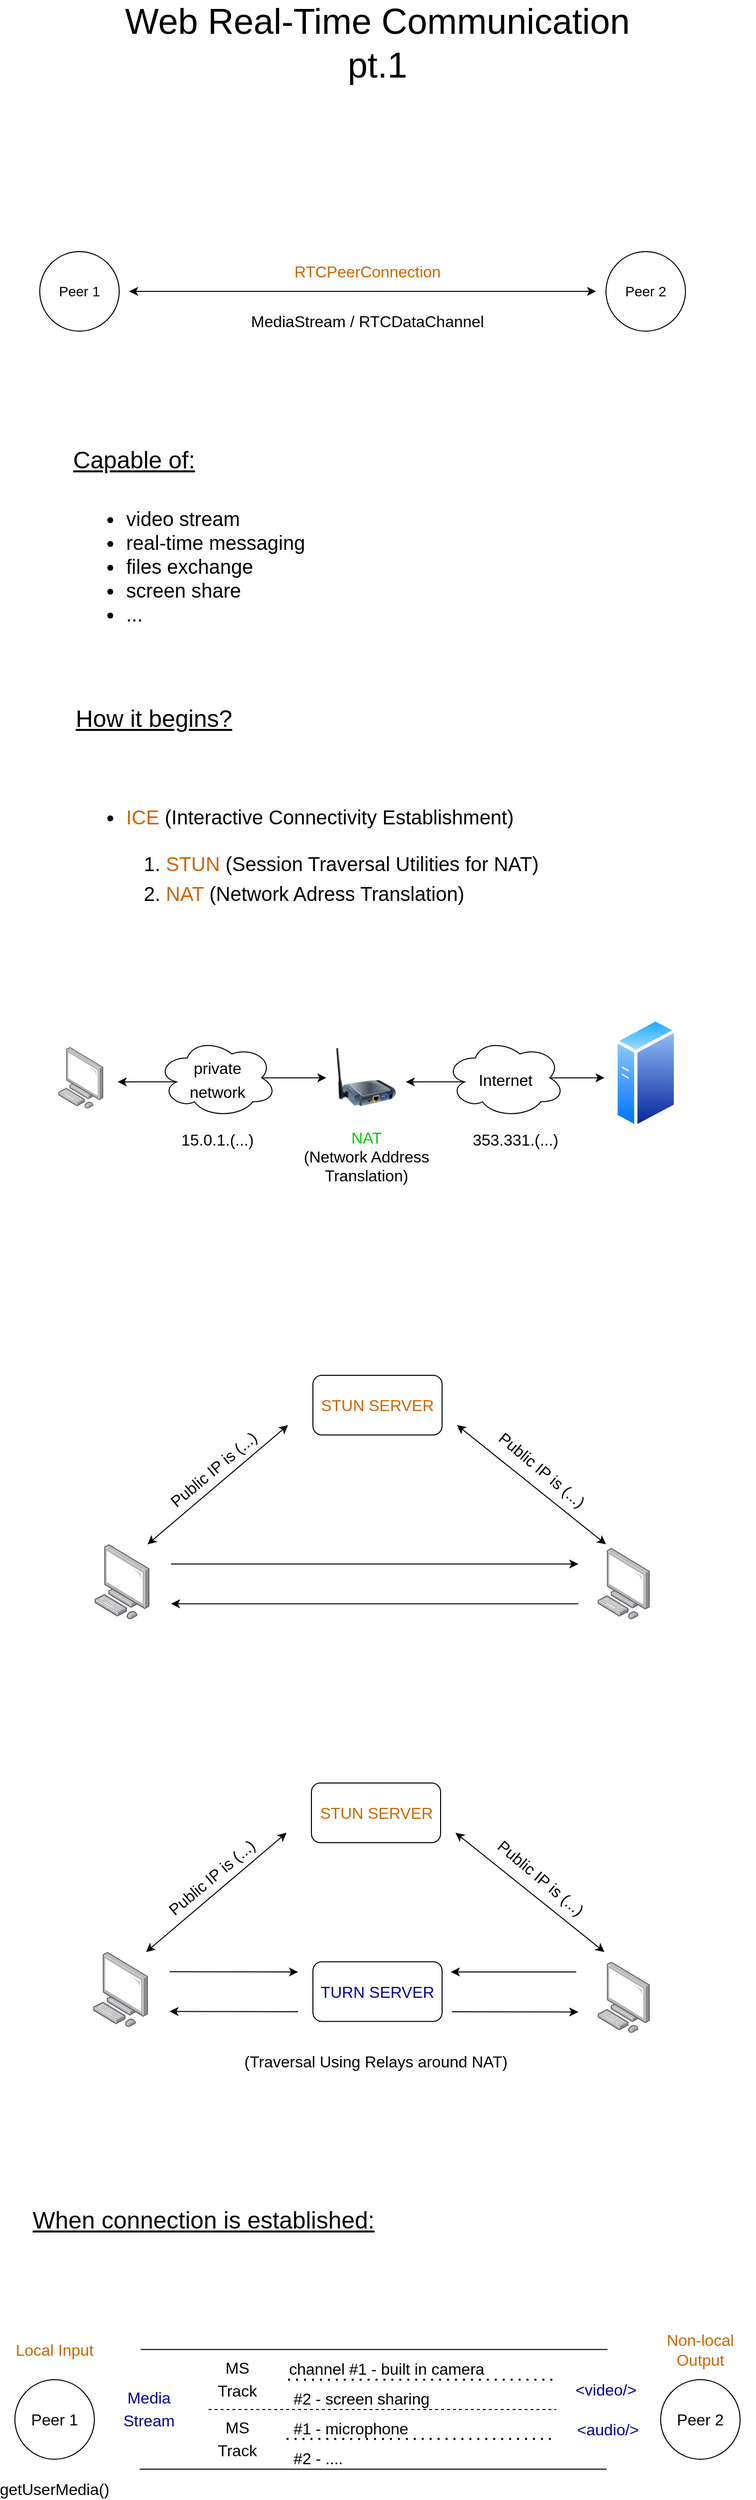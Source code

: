 <mxfile version="13.10.9" type="device"><diagram id="9jZDrDknkfCuQn5d_b0c" name="Page-1"><mxGraphModel dx="1167" dy="603" grid="1" gridSize="10" guides="1" tooltips="1" connect="1" arrows="1" fold="1" page="1" pageScale="1" pageWidth="2339" pageHeight="3300" math="0" shadow="0"><root><mxCell id="0"/><mxCell id="1" parent="0"/><mxCell id="KJbif7I7iEUIs-hIUZG9-2" value="&lt;font style=&quot;font-size: 36px&quot;&gt;Web Real-Time Communication&lt;br&gt;pt.1&lt;br&gt;&lt;/font&gt;" style="text;html=1;strokeColor=none;fillColor=none;align=center;verticalAlign=middle;whiteSpace=wrap;rounded=0;movable=0;resizable=0;rotatable=0;deletable=0;editable=0;connectable=0;" vertex="1" parent="1"><mxGeometry x="530" y="80" width="540" height="20" as="geometry"/></mxCell><mxCell id="KJbif7I7iEUIs-hIUZG9-3" value="Peer 1" style="ellipse;whiteSpace=wrap;html=1;aspect=fixed;fontSize=14;movable=0;resizable=0;rotatable=0;deletable=0;editable=0;connectable=0;" vertex="1" parent="1"><mxGeometry x="460" y="300" width="80" height="80" as="geometry"/></mxCell><mxCell id="KJbif7I7iEUIs-hIUZG9-4" value="Peer 2" style="ellipse;whiteSpace=wrap;html=1;aspect=fixed;fontSize=14;movable=0;resizable=0;rotatable=0;deletable=0;editable=0;connectable=0;" vertex="1" parent="1"><mxGeometry x="1030" y="300" width="80" height="80" as="geometry"/></mxCell><mxCell id="KJbif7I7iEUIs-hIUZG9-6" value="" style="endArrow=classic;startArrow=classic;html=1;fontSize=14;movable=0;resizable=0;rotatable=0;deletable=0;editable=0;connectable=0;" edge="1" parent="1"><mxGeometry width="50" height="50" relative="1" as="geometry"><mxPoint x="550" y="340" as="sourcePoint"/><mxPoint x="1020" y="340" as="targetPoint"/></mxGeometry></mxCell><mxCell id="KJbif7I7iEUIs-hIUZG9-7" value="&lt;font color=&quot;#cc6600&quot;&gt;RTCPeerConnection&lt;/font&gt;" style="text;html=1;strokeColor=none;fillColor=none;align=center;verticalAlign=middle;whiteSpace=wrap;rounded=0;fontSize=16;movable=0;resizable=0;rotatable=0;deletable=0;editable=0;connectable=0;" vertex="1" parent="1"><mxGeometry x="770" y="310" width="40" height="20" as="geometry"/></mxCell><mxCell id="KJbif7I7iEUIs-hIUZG9-8" value="MediaStream / RTCDataChannel" style="text;html=1;strokeColor=none;fillColor=none;align=center;verticalAlign=middle;whiteSpace=wrap;rounded=0;fontSize=16;movable=0;resizable=0;rotatable=0;deletable=0;editable=0;connectable=0;" vertex="1" parent="1"><mxGeometry x="665" y="360" width="250" height="20" as="geometry"/></mxCell><mxCell id="KJbif7I7iEUIs-hIUZG9-9" value="&lt;u&gt;Capable of:&lt;/u&gt;" style="text;html=1;strokeColor=none;fillColor=none;align=center;verticalAlign=middle;whiteSpace=wrap;rounded=0;fontSize=24;movable=0;resizable=0;rotatable=0;deletable=0;editable=0;connectable=0;" vertex="1" parent="1"><mxGeometry x="470" y="500" width="170" height="20" as="geometry"/></mxCell><mxCell id="KJbif7I7iEUIs-hIUZG9-10" value="&lt;ul&gt;&lt;li&gt;video stream&lt;/li&gt;&lt;li&gt;real-time messaging&amp;nbsp;&lt;/li&gt;&lt;li&gt;files exchange&amp;nbsp;&lt;/li&gt;&lt;li&gt;screen share&amp;nbsp;&lt;/li&gt;&lt;li&gt;...&lt;/li&gt;&lt;/ul&gt;" style="text;html=1;strokeColor=none;fillColor=none;align=left;verticalAlign=top;whiteSpace=wrap;rounded=0;fontSize=20;movable=0;resizable=0;rotatable=0;deletable=0;editable=0;connectable=0;" vertex="1" parent="1"><mxGeometry x="505" y="530" width="550" height="180" as="geometry"/></mxCell><mxCell id="KJbif7I7iEUIs-hIUZG9-14" value="&lt;u&gt;How it begins?&lt;/u&gt;" style="text;html=1;strokeColor=none;fillColor=none;align=center;verticalAlign=middle;whiteSpace=wrap;rounded=0;fontSize=24;movable=0;resizable=0;rotatable=0;deletable=0;editable=0;connectable=0;" vertex="1" parent="1"><mxGeometry x="490" y="760" width="170" height="20" as="geometry"/></mxCell><mxCell id="KJbif7I7iEUIs-hIUZG9-15" value="" style="points=[];aspect=fixed;html=1;align=center;shadow=0;dashed=0;image;image=img/lib/allied_telesis/computer_and_terminals/Personal_Computer.svg;fontSize=20;movable=0;resizable=0;rotatable=0;deletable=0;editable=0;connectable=0;" vertex="1" parent="1"><mxGeometry x="478.5" y="1100" width="45.6" height="61.8" as="geometry"/></mxCell><mxCell id="KJbif7I7iEUIs-hIUZG9-16" value="" style="image;html=1;image=img/lib/clip_art/networking/Print_Server_Wireless_128x128.png;fontSize=20;align=left;movable=0;resizable=0;rotatable=0;deletable=0;editable=0;connectable=0;" vertex="1" parent="1"><mxGeometry x="758.5" y="1100" width="60" height="60" as="geometry"/></mxCell><mxCell id="KJbif7I7iEUIs-hIUZG9-17" value="" style="aspect=fixed;perimeter=ellipsePerimeter;html=1;align=center;shadow=0;dashed=0;spacingTop=3;image;image=img/lib/active_directory/generic_server.svg;fontSize=20;movable=0;resizable=0;rotatable=0;deletable=0;editable=0;connectable=0;" vertex="1" parent="1"><mxGeometry x="1038.5" y="1070" width="63" height="112.5" as="geometry"/></mxCell><mxCell id="KJbif7I7iEUIs-hIUZG9-20" style="edgeStyle=orthogonalEdgeStyle;rounded=0;orthogonalLoop=1;jettySize=auto;html=1;exitX=0.16;exitY=0.55;exitDx=0;exitDy=0;exitPerimeter=0;fontSize=20;movable=0;resizable=0;rotatable=0;deletable=0;editable=0;connectable=0;" edge="1" parent="1" source="KJbif7I7iEUIs-hIUZG9-18"><mxGeometry relative="1" as="geometry"><mxPoint x="538.5" y="1134.966" as="targetPoint"/></mxGeometry></mxCell><mxCell id="KJbif7I7iEUIs-hIUZG9-21" style="edgeStyle=orthogonalEdgeStyle;rounded=0;orthogonalLoop=1;jettySize=auto;html=1;exitX=0.875;exitY=0.5;exitDx=0;exitDy=0;exitPerimeter=0;fontSize=20;movable=0;resizable=0;rotatable=0;deletable=0;editable=0;connectable=0;" edge="1" parent="1" source="KJbif7I7iEUIs-hIUZG9-18"><mxGeometry relative="1" as="geometry"><mxPoint x="748.5" y="1130.828" as="targetPoint"/></mxGeometry></mxCell><mxCell id="KJbif7I7iEUIs-hIUZG9-18" value="&lt;font style=&quot;font-size: 16px&quot;&gt;private&lt;br&gt;network&lt;br&gt;&lt;/font&gt;" style="ellipse;shape=cloud;whiteSpace=wrap;html=1;fontSize=20;align=center;movable=0;resizable=0;rotatable=0;deletable=0;editable=0;connectable=0;" vertex="1" parent="1"><mxGeometry x="578.5" y="1090.9" width="120" height="80" as="geometry"/></mxCell><mxCell id="KJbif7I7iEUIs-hIUZG9-22" style="edgeStyle=orthogonalEdgeStyle;rounded=0;orthogonalLoop=1;jettySize=auto;html=1;exitX=0.16;exitY=0.55;exitDx=0;exitDy=0;exitPerimeter=0;fontSize=20;movable=0;resizable=0;rotatable=0;deletable=0;editable=0;connectable=0;" edge="1" parent="1" source="KJbif7I7iEUIs-hIUZG9-19"><mxGeometry relative="1" as="geometry"><mxPoint x="828.5" y="1134.966" as="targetPoint"/></mxGeometry></mxCell><mxCell id="KJbif7I7iEUIs-hIUZG9-23" style="edgeStyle=orthogonalEdgeStyle;rounded=0;orthogonalLoop=1;jettySize=auto;html=1;exitX=0.875;exitY=0.5;exitDx=0;exitDy=0;exitPerimeter=0;fontSize=20;movable=0;resizable=0;rotatable=0;deletable=0;editable=0;connectable=0;" edge="1" parent="1" source="KJbif7I7iEUIs-hIUZG9-19"><mxGeometry relative="1" as="geometry"><mxPoint x="1028.5" y="1130.828" as="targetPoint"/></mxGeometry></mxCell><mxCell id="KJbif7I7iEUIs-hIUZG9-19" value="&lt;font style=&quot;font-size: 16px&quot;&gt;Internet&lt;/font&gt;" style="ellipse;shape=cloud;whiteSpace=wrap;html=1;fontSize=20;align=center;movable=0;resizable=0;rotatable=0;deletable=0;editable=0;connectable=0;" vertex="1" parent="1"><mxGeometry x="868.5" y="1090.9" width="120" height="80" as="geometry"/></mxCell><mxCell id="KJbif7I7iEUIs-hIUZG9-28" value="&lt;font color=&quot;#00cc00&quot;&gt;NAT&lt;/font&gt;&lt;br style=&quot;font-size: 16px&quot;&gt;(Network Address Translation)" style="text;html=1;strokeColor=none;fillColor=none;align=center;verticalAlign=middle;whiteSpace=wrap;rounded=0;fontSize=16;movable=0;resizable=0;rotatable=0;deletable=0;editable=0;connectable=0;" vertex="1" parent="1"><mxGeometry x="688.5" y="1150" width="200" height="119.1" as="geometry"/></mxCell><mxCell id="KJbif7I7iEUIs-hIUZG9-29" value="&lt;ul&gt;&lt;li&gt;&lt;font color=&quot;#cc6600&quot;&gt;ICE&lt;/font&gt; (Interactive Connectivity Establishment)&lt;/li&gt;&lt;/ul&gt;&lt;blockquote style=&quot;margin: 0 0 0 40px ; border: none ; padding: 0px&quot;&gt;&lt;ol style=&quot;line-height: 150%&quot;&gt;&lt;li&gt;&lt;font color=&quot;#cc6600&quot; style=&quot;color: rgb(204 , 102 , 0)&quot;&gt;STUN&lt;/font&gt;&lt;span style=&quot;color: rgb(204 , 102 , 0)&quot;&gt; &lt;/span&gt;(Session Traversal Utilities for NAT)&lt;br&gt;&lt;/li&gt;&lt;li&gt;&lt;font color=&quot;#cc6600&quot;&gt;NAT&lt;/font&gt;&lt;span&gt; (Network Adress Translation)&lt;/span&gt;&lt;/li&gt;&lt;/ol&gt;&lt;/blockquote&gt;" style="text;html=1;strokeColor=none;fillColor=none;align=left;verticalAlign=top;whiteSpace=wrap;rounded=0;fontSize=20;movable=0;resizable=0;rotatable=0;deletable=0;editable=0;connectable=0;" vertex="1" parent="1"><mxGeometry x="505" y="830" width="550" height="110" as="geometry"/></mxCell><mxCell id="KJbif7I7iEUIs-hIUZG9-33" value="&lt;font color=&quot;#000000&quot;&gt;15.0.1.(...)&lt;/font&gt;" style="text;html=1;strokeColor=none;fillColor=none;align=center;verticalAlign=middle;whiteSpace=wrap;rounded=0;fontSize=16;fontColor=#CC6600;movable=0;resizable=0;rotatable=0;deletable=0;editable=0;connectable=0;" vertex="1" parent="1"><mxGeometry x="588.5" y="1182.5" width="100" height="20" as="geometry"/></mxCell><mxCell id="KJbif7I7iEUIs-hIUZG9-34" value="&lt;font color=&quot;#000000&quot;&gt;353.331.(...)&lt;/font&gt;" style="text;html=1;strokeColor=none;fillColor=none;align=center;verticalAlign=middle;whiteSpace=wrap;rounded=0;fontSize=16;fontColor=#CC6600;movable=0;resizable=0;rotatable=0;deletable=0;editable=0;connectable=0;" vertex="1" parent="1"><mxGeometry x="888.5" y="1182.5" width="100" height="20" as="geometry"/></mxCell><mxCell id="KJbif7I7iEUIs-hIUZG9-35" value="" style="points=[];aspect=fixed;html=1;align=center;shadow=0;dashed=0;image;image=img/lib/allied_telesis/computer_and_terminals/Personal_Computer.svg;fontSize=20;movable=0;resizable=0;rotatable=0;deletable=0;editable=0;connectable=0;" vertex="1" parent="1"><mxGeometry x="515.05" y="1600" width="55.6" height="75.35" as="geometry"/></mxCell><mxCell id="KJbif7I7iEUIs-hIUZG9-36" value="" style="points=[];aspect=fixed;html=1;align=center;shadow=0;dashed=0;image;image=img/lib/allied_telesis/computer_and_terminals/Personal_Computer.svg;fontSize=20;movable=0;resizable=0;rotatable=0;deletable=0;editable=0;connectable=0;" vertex="1" parent="1"><mxGeometry x="1021.5" y="1603.79" width="52.8" height="71.56" as="geometry"/></mxCell><mxCell id="KJbif7I7iEUIs-hIUZG9-37" value="" style="endArrow=classic;html=1;fontSize=16;fontColor=#CC6600;movable=0;resizable=0;rotatable=0;deletable=0;editable=0;connectable=0;" edge="1" parent="1"><mxGeometry width="50" height="50" relative="1" as="geometry"><mxPoint x="592.15" y="1619.76" as="sourcePoint"/><mxPoint x="1002.15" y="1619.76" as="targetPoint"/></mxGeometry></mxCell><mxCell id="KJbif7I7iEUIs-hIUZG9-38" value="" style="endArrow=classic;html=1;fontSize=16;fontColor=#CC6600;movable=0;resizable=0;rotatable=0;deletable=0;editable=0;connectable=0;" edge="1" parent="1"><mxGeometry width="50" height="50" relative="1" as="geometry"><mxPoint x="1002.15" y="1659.76" as="sourcePoint"/><mxPoint x="592.15" y="1659.76" as="targetPoint"/></mxGeometry></mxCell><mxCell id="KJbif7I7iEUIs-hIUZG9-39" value="" style="endArrow=classic;startArrow=classic;html=1;fontSize=16;fontColor=#CC6600;movable=0;resizable=0;rotatable=0;deletable=0;editable=0;connectable=0;" edge="1" parent="1"><mxGeometry width="50" height="50" relative="1" as="geometry"><mxPoint x="568.5" y="1600" as="sourcePoint"/><mxPoint x="710" y="1480" as="targetPoint"/></mxGeometry></mxCell><mxCell id="KJbif7I7iEUIs-hIUZG9-40" value="STUN SERVER" style="rounded=1;whiteSpace=wrap;html=1;fontSize=16;fontColor=#CC6600;align=center;movable=0;resizable=0;rotatable=0;deletable=0;editable=0;connectable=0;" vertex="1" parent="1"><mxGeometry x="735" y="1430" width="130" height="60" as="geometry"/></mxCell><mxCell id="KJbif7I7iEUIs-hIUZG9-42" value="" style="endArrow=classic;startArrow=classic;html=1;fontSize=16;fontColor=#CC6600;movable=0;resizable=0;rotatable=0;deletable=0;editable=0;connectable=0;" edge="1" parent="1"><mxGeometry width="50" height="50" relative="1" as="geometry"><mxPoint x="1030" y="1600" as="sourcePoint"/><mxPoint x="880" y="1480" as="targetPoint"/></mxGeometry></mxCell><mxCell id="KJbif7I7iEUIs-hIUZG9-44" value="&lt;font color=&quot;#000000&quot;&gt;Public IP is (...)&lt;/font&gt;" style="text;html=1;strokeColor=none;fillColor=none;align=center;verticalAlign=middle;whiteSpace=wrap;rounded=0;fontSize=16;fontColor=#CC6600;rotation=-40;movable=0;resizable=0;rotatable=0;deletable=0;editable=0;connectable=0;" vertex="1" parent="1"><mxGeometry x="578.5" y="1514.72" width="111.5" height="20" as="geometry"/></mxCell><mxCell id="KJbif7I7iEUIs-hIUZG9-45" value="&lt;font color=&quot;#000000&quot;&gt;Public IP is (...)&lt;/font&gt;" style="text;html=1;strokeColor=none;fillColor=none;align=center;verticalAlign=middle;whiteSpace=wrap;rounded=0;fontSize=16;fontColor=#CC6600;rotation=40;movable=0;resizable=0;rotatable=0;deletable=0;editable=0;connectable=0;" vertex="1" parent="1"><mxGeometry x="910" y="1514.72" width="111.5" height="20" as="geometry"/></mxCell><mxCell id="KJbif7I7iEUIs-hIUZG9-47" value="" style="points=[];aspect=fixed;html=1;align=center;shadow=0;dashed=0;image;image=img/lib/allied_telesis/computer_and_terminals/Personal_Computer.svg;fontSize=20;movable=0;resizable=0;rotatable=0;deletable=0;editable=0;connectable=0;" vertex="1" parent="1"><mxGeometry x="513.55" y="2010" width="55.6" height="75.35" as="geometry"/></mxCell><mxCell id="KJbif7I7iEUIs-hIUZG9-48" value="" style="points=[];aspect=fixed;html=1;align=center;shadow=0;dashed=0;image;image=img/lib/allied_telesis/computer_and_terminals/Personal_Computer.svg;fontSize=20;movable=0;resizable=0;rotatable=0;deletable=0;editable=0;connectable=0;" vertex="1" parent="1"><mxGeometry x="1021.5" y="2019.76" width="52.8" height="71.56" as="geometry"/></mxCell><mxCell id="KJbif7I7iEUIs-hIUZG9-49" value="" style="endArrow=classic;html=1;fontSize=16;fontColor=#CC6600;movable=0;resizable=0;rotatable=0;deletable=0;editable=0;connectable=0;" edge="1" parent="1"><mxGeometry width="50" height="50" relative="1" as="geometry"><mxPoint x="590.65" y="2029.76" as="sourcePoint"/><mxPoint x="720" y="2030" as="targetPoint"/></mxGeometry></mxCell><mxCell id="KJbif7I7iEUIs-hIUZG9-50" value="" style="endArrow=classic;html=1;fontSize=16;fontColor=#CC6600;movable=0;resizable=0;rotatable=0;deletable=0;editable=0;connectable=0;" edge="1" parent="1"><mxGeometry width="50" height="50" relative="1" as="geometry"><mxPoint x="720" y="2070" as="sourcePoint"/><mxPoint x="590.65" y="2069.76" as="targetPoint"/></mxGeometry></mxCell><mxCell id="KJbif7I7iEUIs-hIUZG9-51" value="" style="endArrow=classic;startArrow=classic;html=1;fontSize=16;fontColor=#CC6600;movable=0;resizable=0;rotatable=0;deletable=0;editable=0;connectable=0;" edge="1" parent="1"><mxGeometry width="50" height="50" relative="1" as="geometry"><mxPoint x="567" y="2010" as="sourcePoint"/><mxPoint x="708.5" y="1890" as="targetPoint"/></mxGeometry></mxCell><mxCell id="KJbif7I7iEUIs-hIUZG9-52" value="STUN SERVER" style="rounded=1;whiteSpace=wrap;html=1;fontSize=16;fontColor=#CC6600;align=center;movable=0;resizable=0;rotatable=0;deletable=0;editable=0;connectable=0;" vertex="1" parent="1"><mxGeometry x="733.5" y="1840" width="130" height="60" as="geometry"/></mxCell><mxCell id="KJbif7I7iEUIs-hIUZG9-53" value="" style="endArrow=classic;startArrow=classic;html=1;fontSize=16;fontColor=#CC6600;movable=0;resizable=0;rotatable=0;deletable=0;editable=0;connectable=0;" edge="1" parent="1"><mxGeometry width="50" height="50" relative="1" as="geometry"><mxPoint x="1028.5" y="2010" as="sourcePoint"/><mxPoint x="878.5" y="1890" as="targetPoint"/></mxGeometry></mxCell><mxCell id="KJbif7I7iEUIs-hIUZG9-54" value="&lt;font color=&quot;#000000&quot;&gt;Public IP is (...)&lt;/font&gt;" style="text;html=1;strokeColor=none;fillColor=none;align=center;verticalAlign=middle;whiteSpace=wrap;rounded=0;fontSize=16;fontColor=#CC6600;rotation=-40;movable=0;resizable=0;rotatable=0;deletable=0;editable=0;connectable=0;" vertex="1" parent="1"><mxGeometry x="577" y="1924.72" width="111.5" height="20" as="geometry"/></mxCell><mxCell id="KJbif7I7iEUIs-hIUZG9-55" value="&lt;font color=&quot;#000000&quot;&gt;Public IP is (...)&lt;/font&gt;" style="text;html=1;strokeColor=none;fillColor=none;align=center;verticalAlign=middle;whiteSpace=wrap;rounded=0;fontSize=16;fontColor=#CC6600;rotation=40;movable=0;resizable=0;rotatable=0;deletable=0;editable=0;connectable=0;" vertex="1" parent="1"><mxGeometry x="908.5" y="1924.72" width="111.5" height="20" as="geometry"/></mxCell><mxCell id="KJbif7I7iEUIs-hIUZG9-56" value="&lt;font color=&quot;#000099&quot;&gt;TURN SERVER&lt;/font&gt;" style="rounded=1;whiteSpace=wrap;html=1;fontSize=16;fontColor=#CC6600;align=center;movable=0;resizable=0;rotatable=0;deletable=0;editable=0;connectable=0;" vertex="1" parent="1"><mxGeometry x="735" y="2019.76" width="130" height="60" as="geometry"/></mxCell><mxCell id="KJbif7I7iEUIs-hIUZG9-57" value="" style="endArrow=classic;html=1;fontSize=16;fontColor=#CC6600;movable=0;resizable=0;rotatable=0;deletable=0;editable=0;connectable=0;" edge="1" parent="1"><mxGeometry width="50" height="50" relative="1" as="geometry"><mxPoint x="874.9" y="2070" as="sourcePoint"/><mxPoint x="1002.1" y="2070.24" as="targetPoint"/></mxGeometry></mxCell><mxCell id="KJbif7I7iEUIs-hIUZG9-58" value="" style="endArrow=classic;html=1;fontSize=16;fontColor=#CC6600;movable=0;resizable=0;rotatable=0;deletable=0;editable=0;connectable=0;" edge="1" parent="1"><mxGeometry width="50" height="50" relative="1" as="geometry"><mxPoint x="1000" y="2030" as="sourcePoint"/><mxPoint x="873.82" y="2030.0" as="targetPoint"/></mxGeometry></mxCell><mxCell id="KJbif7I7iEUIs-hIUZG9-59" value="&lt;font&gt;(Traversal Using Relays around NAT)&lt;/font&gt;" style="text;html=1;strokeColor=none;fillColor=none;align=center;verticalAlign=middle;whiteSpace=wrap;rounded=0;fontSize=16;movable=0;resizable=0;rotatable=0;deletable=0;editable=0;connectable=0;" vertex="1" parent="1"><mxGeometry x="642" y="2110" width="313" height="20" as="geometry"/></mxCell><mxCell id="KJbif7I7iEUIs-hIUZG9-60" value="&lt;u&gt;When connection is established:&lt;/u&gt;" style="text;html=1;strokeColor=none;fillColor=none;align=center;verticalAlign=middle;whiteSpace=wrap;rounded=0;fontSize=24;movable=0;resizable=0;rotatable=0;deletable=0;editable=0;connectable=0;" vertex="1" parent="1"><mxGeometry x="440" y="2270" width="370" height="20" as="geometry"/></mxCell><mxCell id="KJbif7I7iEUIs-hIUZG9-62" value="Peer 1" style="ellipse;whiteSpace=wrap;html=1;aspect=fixed;fontSize=16;fontColor=#000000;align=center;movable=0;resizable=0;rotatable=0;deletable=0;editable=0;connectable=0;" vertex="1" parent="1"><mxGeometry x="435" y="2440" width="80" height="80" as="geometry"/></mxCell><mxCell id="KJbif7I7iEUIs-hIUZG9-63" value="getUserMedia()" style="text;html=1;strokeColor=none;fillColor=none;align=center;verticalAlign=middle;whiteSpace=wrap;rounded=0;fontSize=16;fontColor=#000000;movable=0;resizable=0;rotatable=0;deletable=0;editable=0;connectable=0;" vertex="1" parent="1"><mxGeometry x="420" y="2540" width="110" height="20" as="geometry"/></mxCell><mxCell id="KJbif7I7iEUIs-hIUZG9-65" value="Local Input" style="text;html=1;strokeColor=none;fillColor=none;align=center;verticalAlign=middle;whiteSpace=wrap;rounded=0;fontSize=16;fontColor=#CC6600;movable=0;resizable=0;rotatable=0;deletable=0;editable=0;connectable=0;" vertex="1" parent="1"><mxGeometry x="420" y="2400" width="110" height="20" as="geometry"/></mxCell><mxCell id="KJbif7I7iEUIs-hIUZG9-66" value="Peer 2" style="ellipse;whiteSpace=wrap;html=1;aspect=fixed;fontSize=16;fontColor=#000000;align=center;movable=0;resizable=0;rotatable=0;deletable=0;editable=0;connectable=0;" vertex="1" parent="1"><mxGeometry x="1085" y="2440" width="80" height="80" as="geometry"/></mxCell><mxCell id="KJbif7I7iEUIs-hIUZG9-68" value="Non-local&lt;br&gt;Output" style="text;html=1;strokeColor=none;fillColor=none;align=center;verticalAlign=middle;whiteSpace=wrap;rounded=0;fontSize=16;fontColor=#CC6600;movable=0;resizable=0;rotatable=0;deletable=0;editable=0;connectable=0;" vertex="1" parent="1"><mxGeometry x="1070" y="2400" width="110" height="20" as="geometry"/></mxCell><mxCell id="KJbif7I7iEUIs-hIUZG9-69" value="&lt;p style=&quot;line-height: 140%&quot;&gt;Media&lt;br&gt;Stream&lt;/p&gt;" style="text;html=1;strokeColor=none;fillColor=none;align=center;verticalAlign=middle;whiteSpace=wrap;rounded=0;fontSize=16;fontColor=#000099;movable=0;resizable=0;rotatable=0;deletable=0;editable=0;connectable=0;" vertex="1" parent="1"><mxGeometry x="550" y="2460" width="40" height="20" as="geometry"/></mxCell><mxCell id="KJbif7I7iEUIs-hIUZG9-70" value="" style="endArrow=none;html=1;fontSize=16;fontColor=#000000;movable=0;resizable=0;rotatable=0;deletable=0;editable=0;connectable=0;" edge="1" parent="1"><mxGeometry width="50" height="50" relative="1" as="geometry"><mxPoint x="561.55" y="2409.66" as="sourcePoint"/><mxPoint x="1031.55" y="2409.66" as="targetPoint"/></mxGeometry></mxCell><mxCell id="KJbif7I7iEUIs-hIUZG9-72" value="" style="endArrow=none;html=1;fontSize=16;fontColor=#000000;movable=0;resizable=0;rotatable=0;deletable=0;editable=0;connectable=0;" edge="1" parent="1"><mxGeometry width="50" height="50" relative="1" as="geometry"><mxPoint x="560.65" y="2530" as="sourcePoint"/><mxPoint x="1030.65" y="2530" as="targetPoint"/><Array as="points"><mxPoint x="800" y="2530"/></Array></mxGeometry></mxCell><mxCell id="KJbif7I7iEUIs-hIUZG9-73" value="" style="endArrow=none;dashed=1;html=1;fontSize=16;fontColor=#000000;movable=0;resizable=0;rotatable=0;deletable=0;editable=0;connectable=0;" edge="1" parent="1"><mxGeometry width="50" height="50" relative="1" as="geometry"><mxPoint x="630" y="2470" as="sourcePoint"/><mxPoint x="980" y="2470" as="targetPoint"/></mxGeometry></mxCell><mxCell id="KJbif7I7iEUIs-hIUZG9-74" value="&lt;p style=&quot;line-height: 140%&quot;&gt;MS Track&lt;/p&gt;" style="text;html=1;strokeColor=none;fillColor=none;align=center;verticalAlign=middle;whiteSpace=wrap;rounded=0;fontSize=16;movable=0;resizable=0;rotatable=0;deletable=0;editable=0;connectable=0;" vertex="1" parent="1"><mxGeometry x="638.5" y="2430" width="40" height="20" as="geometry"/></mxCell><mxCell id="KJbif7I7iEUIs-hIUZG9-75" value="&lt;p style=&quot;line-height: 140%&quot;&gt;MS Track&lt;/p&gt;" style="text;html=1;strokeColor=none;fillColor=none;align=center;verticalAlign=middle;whiteSpace=wrap;rounded=0;fontSize=16;movable=0;resizable=0;rotatable=0;deletable=0;editable=0;connectable=0;" vertex="1" parent="1"><mxGeometry x="638.5" y="2490" width="40" height="20" as="geometry"/></mxCell><mxCell id="KJbif7I7iEUIs-hIUZG9-76" value="" style="endArrow=none;dashed=1;html=1;dashPattern=1 3;strokeWidth=2;fontSize=16;fontColor=#000000;movable=0;resizable=0;rotatable=0;deletable=0;editable=0;connectable=0;" edge="1" parent="1"><mxGeometry width="50" height="50" relative="1" as="geometry"><mxPoint x="710" y="2440" as="sourcePoint"/><mxPoint x="980" y="2440" as="targetPoint"/></mxGeometry></mxCell><mxCell id="KJbif7I7iEUIs-hIUZG9-77" value="" style="endArrow=none;dashed=1;html=1;dashPattern=1 3;strokeWidth=2;fontSize=16;fontColor=#000000;movable=0;resizable=0;rotatable=0;deletable=0;editable=0;connectable=0;" edge="1" parent="1"><mxGeometry width="50" height="50" relative="1" as="geometry"><mxPoint x="708.5" y="2499.66" as="sourcePoint"/><mxPoint x="978.5" y="2499.66" as="targetPoint"/></mxGeometry></mxCell><mxCell id="KJbif7I7iEUIs-hIUZG9-78" value="&amp;lt;video/&amp;gt;" style="text;html=1;strokeColor=none;fillColor=none;align=center;verticalAlign=middle;whiteSpace=wrap;rounded=0;fontSize=16;fontColor=#000099;movable=0;resizable=0;rotatable=0;deletable=0;editable=0;connectable=0;" vertex="1" parent="1"><mxGeometry x="1009.9" y="2440" width="40" height="20" as="geometry"/></mxCell><mxCell id="KJbif7I7iEUIs-hIUZG9-80" value="&amp;lt;audio/&amp;gt;" style="text;html=1;strokeColor=none;fillColor=none;align=center;verticalAlign=middle;whiteSpace=wrap;rounded=0;fontSize=16;fontColor=#000099;movable=0;resizable=0;rotatable=0;deletable=0;editable=0;connectable=0;" vertex="1" parent="1"><mxGeometry x="1011.5" y="2480" width="40" height="20" as="geometry"/></mxCell><mxCell id="KJbif7I7iEUIs-hIUZG9-81" value="&lt;p style=&quot;line-height: 140%&quot;&gt;channel #1 - built in camera&lt;/p&gt;" style="text;html=1;strokeColor=none;fillColor=none;align=left;verticalAlign=middle;whiteSpace=wrap;rounded=0;fontSize=16;movable=0;resizable=0;rotatable=0;deletable=0;editable=0;connectable=0;" vertex="1" parent="1"><mxGeometry x="708.5" y="2420" width="231.5" height="20" as="geometry"/></mxCell><mxCell id="KJbif7I7iEUIs-hIUZG9-82" value="&lt;p style=&quot;line-height: 140%&quot;&gt;&amp;nbsp;#2 - screen sharing&lt;/p&gt;" style="text;html=1;strokeColor=none;fillColor=none;align=left;verticalAlign=middle;whiteSpace=wrap;rounded=0;fontSize=16;movable=0;resizable=0;rotatable=0;deletable=0;editable=0;connectable=0;" vertex="1" parent="1"><mxGeometry x="708.5" y="2450" width="211.5" height="20" as="geometry"/></mxCell><mxCell id="KJbif7I7iEUIs-hIUZG9-83" value="&lt;p style=&quot;line-height: 140%&quot;&gt;&amp;nbsp;#1 - microphone&lt;/p&gt;" style="text;html=1;strokeColor=none;fillColor=none;align=left;verticalAlign=middle;whiteSpace=wrap;rounded=0;fontSize=16;movable=0;resizable=0;rotatable=0;deletable=0;editable=0;connectable=0;" vertex="1" parent="1"><mxGeometry x="708.5" y="2480" width="201.5" height="20" as="geometry"/></mxCell><mxCell id="KJbif7I7iEUIs-hIUZG9-84" value="&lt;p style=&quot;line-height: 140%&quot;&gt;&amp;nbsp;#2 - ....&lt;/p&gt;" style="text;html=1;strokeColor=none;fillColor=none;align=left;verticalAlign=middle;whiteSpace=wrap;rounded=0;fontSize=16;movable=0;resizable=0;rotatable=0;deletable=0;editable=0;connectable=0;" vertex="1" parent="1"><mxGeometry x="708.5" y="2510" width="201.5" height="20" as="geometry"/></mxCell></root></mxGraphModel></diagram></mxfile>